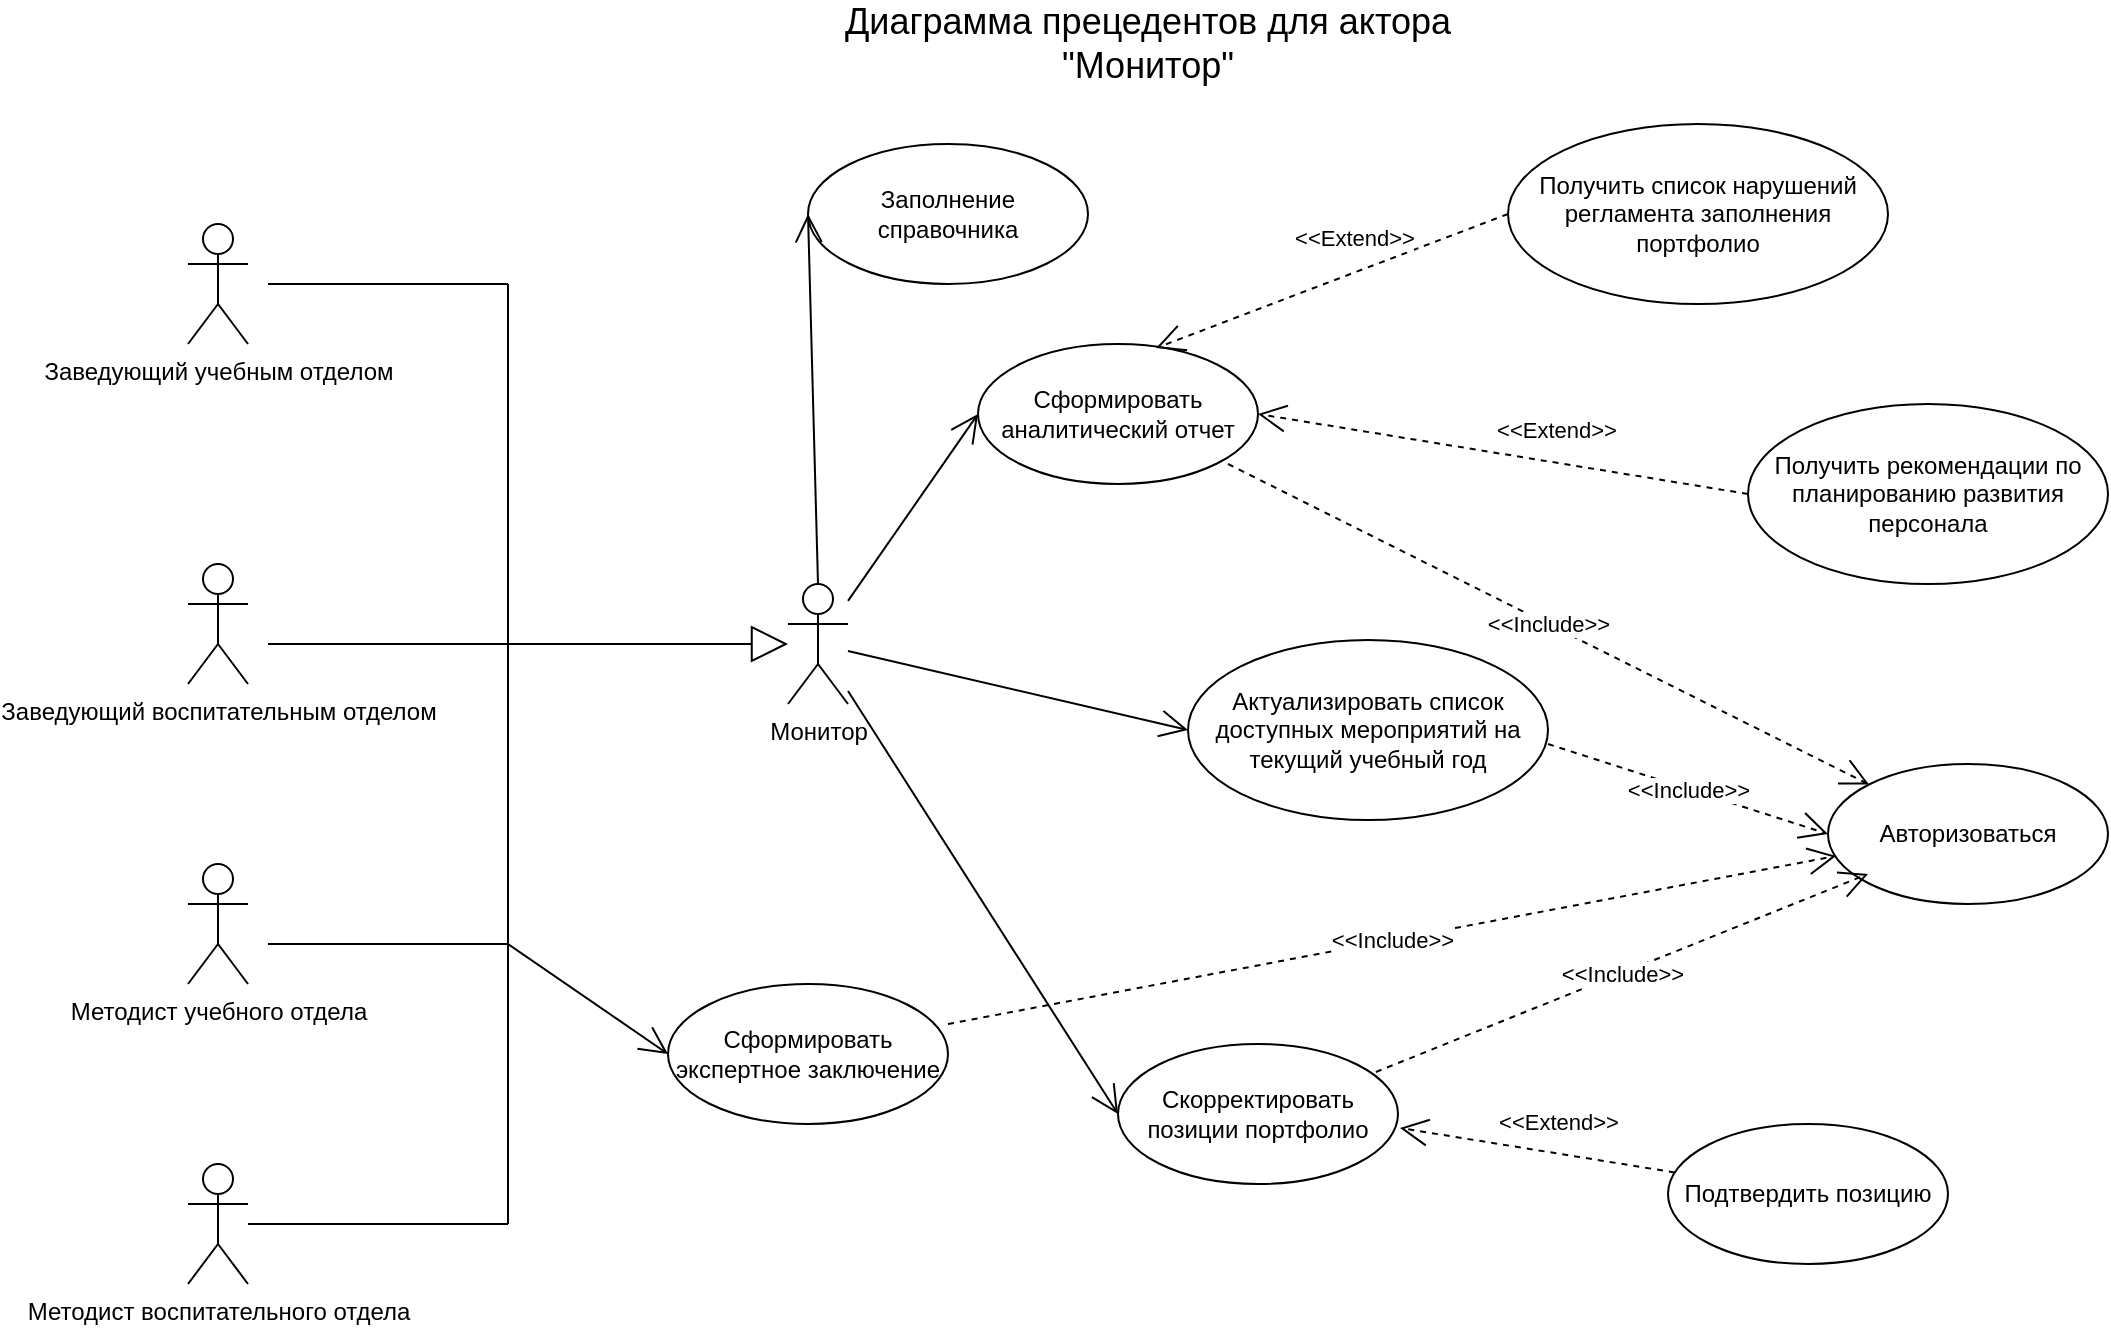 <mxfile version="14.6.6" type="github">
  <diagram name="Page-1" id="e7e014a7-5840-1c2e-5031-d8a46d1fe8dd">
    <mxGraphModel dx="1422" dy="705" grid="1" gridSize="10" guides="1" tooltips="1" connect="1" arrows="1" fold="1" page="1" pageScale="1" pageWidth="1169" pageHeight="826" background="#ffffff" math="0" shadow="0">
      <root>
        <mxCell id="0" />
        <mxCell id="1" parent="0" />
        <mxCell id="51fqMZm762LV_sxxRGNo-41" value="Монитор" style="shape=umlActor;verticalLabelPosition=bottom;verticalAlign=top;html=1;outlineConnect=0;" parent="1" vertex="1">
          <mxGeometry x="420" y="340" width="30" height="60" as="geometry" />
        </mxCell>
        <mxCell id="51fqMZm762LV_sxxRGNo-43" value="Методист учебного отдела" style="shape=umlActor;verticalLabelPosition=bottom;verticalAlign=top;html=1;outlineConnect=0;" parent="1" vertex="1">
          <mxGeometry x="120" y="480" width="30" height="60" as="geometry" />
        </mxCell>
        <mxCell id="51fqMZm762LV_sxxRGNo-44" value="Заведующий воспитательным отделом" style="shape=umlActor;verticalLabelPosition=bottom;verticalAlign=top;html=1;outlineConnect=0;" parent="1" vertex="1">
          <mxGeometry x="120" y="330" width="30" height="60" as="geometry" />
        </mxCell>
        <mxCell id="51fqMZm762LV_sxxRGNo-45" value="Заведующий учебным отделом" style="shape=umlActor;verticalLabelPosition=bottom;verticalAlign=top;html=1;outlineConnect=0;" parent="1" vertex="1">
          <mxGeometry x="120" y="160" width="30" height="60" as="geometry" />
        </mxCell>
        <mxCell id="51fqMZm762LV_sxxRGNo-47" value="Методист воспитательного отдела" style="shape=umlActor;verticalLabelPosition=bottom;verticalAlign=top;html=1;outlineConnect=0;" parent="1" vertex="1">
          <mxGeometry x="120" y="630" width="30" height="60" as="geometry" />
        </mxCell>
        <mxCell id="51fqMZm762LV_sxxRGNo-49" value="" style="endArrow=none;html=1;" parent="1" edge="1">
          <mxGeometry width="50" height="50" relative="1" as="geometry">
            <mxPoint x="280" y="660" as="sourcePoint" />
            <mxPoint x="280" y="190" as="targetPoint" />
          </mxGeometry>
        </mxCell>
        <mxCell id="51fqMZm762LV_sxxRGNo-51" value="" style="endArrow=none;html=1;" parent="1" source="51fqMZm762LV_sxxRGNo-47" edge="1">
          <mxGeometry width="50" height="50" relative="1" as="geometry">
            <mxPoint x="560" y="410" as="sourcePoint" />
            <mxPoint x="280" y="660" as="targetPoint" />
          </mxGeometry>
        </mxCell>
        <mxCell id="51fqMZm762LV_sxxRGNo-52" value="" style="endArrow=none;html=1;" parent="1" edge="1">
          <mxGeometry width="50" height="50" relative="1" as="geometry">
            <mxPoint x="160" y="190" as="sourcePoint" />
            <mxPoint x="280" y="190" as="targetPoint" />
          </mxGeometry>
        </mxCell>
        <mxCell id="51fqMZm762LV_sxxRGNo-53" value="" style="endArrow=none;html=1;" parent="1" edge="1">
          <mxGeometry width="50" height="50" relative="1" as="geometry">
            <mxPoint x="160" y="370" as="sourcePoint" />
            <mxPoint x="280" y="370" as="targetPoint" />
          </mxGeometry>
        </mxCell>
        <mxCell id="51fqMZm762LV_sxxRGNo-54" value="" style="endArrow=none;html=1;" parent="1" edge="1">
          <mxGeometry width="50" height="50" relative="1" as="geometry">
            <mxPoint x="160" y="520" as="sourcePoint" />
            <mxPoint x="280" y="520" as="targetPoint" />
          </mxGeometry>
        </mxCell>
        <mxCell id="51fqMZm762LV_sxxRGNo-55" value="" style="endArrow=block;endSize=16;endFill=0;html=1;" parent="1" target="51fqMZm762LV_sxxRGNo-41" edge="1">
          <mxGeometry y="40" width="160" relative="1" as="geometry">
            <mxPoint x="280" y="370" as="sourcePoint" />
            <mxPoint x="400" y="370" as="targetPoint" />
            <mxPoint as="offset" />
          </mxGeometry>
        </mxCell>
        <mxCell id="51fqMZm762LV_sxxRGNo-56" value="Сформировать экспертное заключение" style="ellipse;whiteSpace=wrap;html=1;" parent="1" vertex="1">
          <mxGeometry x="360" y="540" width="140" height="70" as="geometry" />
        </mxCell>
        <mxCell id="51fqMZm762LV_sxxRGNo-57" value="Сформировать аналитический отчет" style="ellipse;whiteSpace=wrap;html=1;" parent="1" vertex="1">
          <mxGeometry x="515" y="220" width="140" height="70" as="geometry" />
        </mxCell>
        <mxCell id="51fqMZm762LV_sxxRGNo-58" value="Подтвердить позицию" style="ellipse;whiteSpace=wrap;html=1;" parent="1" vertex="1">
          <mxGeometry x="860" y="610" width="140" height="70" as="geometry" />
        </mxCell>
        <mxCell id="51fqMZm762LV_sxxRGNo-59" value="Скорректировать позиции портфолио" style="ellipse;whiteSpace=wrap;html=1;" parent="1" vertex="1">
          <mxGeometry x="585" y="570" width="140" height="70" as="geometry" />
        </mxCell>
        <mxCell id="51fqMZm762LV_sxxRGNo-60" value="&amp;lt;&amp;lt;Extend&amp;gt;&amp;gt;" style="endArrow=open;endSize=12;dashed=1;html=1;entryX=1.007;entryY=0.6;entryDx=0;entryDy=0;entryPerimeter=0;" parent="1" source="51fqMZm762LV_sxxRGNo-58" target="51fqMZm762LV_sxxRGNo-59" edge="1">
          <mxGeometry x="-0.119" y="-16" width="160" relative="1" as="geometry">
            <mxPoint x="500" y="390" as="sourcePoint" />
            <mxPoint x="820" y="380" as="targetPoint" />
            <mxPoint as="offset" />
          </mxGeometry>
        </mxCell>
        <mxCell id="51fqMZm762LV_sxxRGNo-61" value="" style="endArrow=open;endFill=1;endSize=12;html=1;entryX=0;entryY=0.5;entryDx=0;entryDy=0;" parent="1" target="51fqMZm762LV_sxxRGNo-56" edge="1">
          <mxGeometry width="160" relative="1" as="geometry">
            <mxPoint x="280" y="519.999" as="sourcePoint" />
            <mxPoint x="790" y="858.15" as="targetPoint" />
          </mxGeometry>
        </mxCell>
        <mxCell id="51fqMZm762LV_sxxRGNo-62" value="" style="endArrow=open;endFill=1;endSize=12;html=1;entryX=0;entryY=0.5;entryDx=0;entryDy=0;" parent="1" source="51fqMZm762LV_sxxRGNo-41" target="51fqMZm762LV_sxxRGNo-57" edge="1">
          <mxGeometry width="160" relative="1" as="geometry">
            <mxPoint x="450" y="360" as="sourcePoint" />
            <mxPoint x="490.503" y="169.749" as="targetPoint" />
          </mxGeometry>
        </mxCell>
        <mxCell id="51fqMZm762LV_sxxRGNo-63" value="" style="endArrow=open;endFill=1;endSize=12;html=1;entryX=0;entryY=0.5;entryDx=0;entryDy=0;" parent="1" source="51fqMZm762LV_sxxRGNo-41" target="51fqMZm762LV_sxxRGNo-59" edge="1">
          <mxGeometry width="160" relative="1" as="geometry">
            <mxPoint x="461.493" y="360" as="sourcePoint" />
            <mxPoint x="500.503" y="179.749" as="targetPoint" />
          </mxGeometry>
        </mxCell>
        <mxCell id="51fqMZm762LV_sxxRGNo-64" value="Получить список нарушений регламента заполнения портфолио" style="ellipse;whiteSpace=wrap;html=1;" parent="1" vertex="1">
          <mxGeometry x="780" y="110" width="190" height="90" as="geometry" />
        </mxCell>
        <mxCell id="51fqMZm762LV_sxxRGNo-65" value="Получить рекомендации по планированию развития персонала" style="ellipse;whiteSpace=wrap;html=1;" parent="1" vertex="1">
          <mxGeometry x="900" y="250" width="180" height="90" as="geometry" />
        </mxCell>
        <mxCell id="51fqMZm762LV_sxxRGNo-66" value="Актуализировать список доступных мероприятий на текущий учебный год" style="ellipse;whiteSpace=wrap;html=1;" parent="1" vertex="1">
          <mxGeometry x="620" y="368" width="180" height="90" as="geometry" />
        </mxCell>
        <mxCell id="51fqMZm762LV_sxxRGNo-67" value="&amp;lt;&amp;lt;Extend&amp;gt;&amp;gt;" style="endArrow=open;endSize=12;dashed=1;html=1;exitX=0;exitY=0.5;exitDx=0;exitDy=0;entryX=0.636;entryY=0.029;entryDx=0;entryDy=0;entryPerimeter=0;" parent="1" source="51fqMZm762LV_sxxRGNo-64" target="51fqMZm762LV_sxxRGNo-57" edge="1">
          <mxGeometry x="-0.195" y="-16" width="160" relative="1" as="geometry">
            <mxPoint x="490" y="380" as="sourcePoint" />
            <mxPoint x="660" y="390" as="targetPoint" />
            <mxPoint as="offset" />
          </mxGeometry>
        </mxCell>
        <mxCell id="51fqMZm762LV_sxxRGNo-68" value="&amp;lt;&amp;lt;Extend&amp;gt;&amp;gt;" style="endArrow=open;endSize=12;dashed=1;html=1;exitX=0;exitY=0.5;exitDx=0;exitDy=0;entryX=1;entryY=0.5;entryDx=0;entryDy=0;" parent="1" source="51fqMZm762LV_sxxRGNo-65" target="51fqMZm762LV_sxxRGNo-57" edge="1">
          <mxGeometry x="-0.195" y="-16" width="160" relative="1" as="geometry">
            <mxPoint x="790" y="165" as="sourcePoint" />
            <mxPoint x="614.04" y="232.03" as="targetPoint" />
            <mxPoint as="offset" />
          </mxGeometry>
        </mxCell>
        <mxCell id="51fqMZm762LV_sxxRGNo-70" value="" style="endArrow=open;endFill=1;endSize=12;html=1;entryX=0;entryY=0.5;entryDx=0;entryDy=0;" parent="1" source="51fqMZm762LV_sxxRGNo-41" target="51fqMZm762LV_sxxRGNo-66" edge="1">
          <mxGeometry width="160" relative="1" as="geometry">
            <mxPoint x="460" y="358.438" as="sourcePoint" />
            <mxPoint x="525" y="265" as="targetPoint" />
          </mxGeometry>
        </mxCell>
        <mxCell id="fIFGdESY5y7hR5qFMwQY-1" value="&lt;font style=&quot;font-size: 18px&quot;&gt;Диаграмма прецедентов для актора &quot;Монитор&quot;&lt;/font&gt;" style="text;html=1;strokeColor=none;fillColor=none;align=center;verticalAlign=middle;whiteSpace=wrap;rounded=0;" parent="1" vertex="1">
          <mxGeometry x="410" y="60" width="380" height="20" as="geometry" />
        </mxCell>
        <mxCell id="fIFGdESY5y7hR5qFMwQY-5" value="Авторизоваться" style="ellipse;whiteSpace=wrap;html=1;" parent="1" vertex="1">
          <mxGeometry x="940" y="430" width="140" height="70" as="geometry" />
        </mxCell>
        <mxCell id="fIFGdESY5y7hR5qFMwQY-6" value="&amp;lt;&amp;lt;Include&amp;gt;&amp;gt;" style="endArrow=open;endSize=12;dashed=1;html=1;exitX=1;exitY=0.578;exitDx=0;exitDy=0;exitPerimeter=0;entryX=0;entryY=0.5;entryDx=0;entryDy=0;" parent="1" source="51fqMZm762LV_sxxRGNo-66" target="fIFGdESY5y7hR5qFMwQY-5" edge="1">
          <mxGeometry width="160" relative="1" as="geometry">
            <mxPoint x="940" y="563" as="sourcePoint" />
            <mxPoint x="870" y="445" as="targetPoint" />
          </mxGeometry>
        </mxCell>
        <mxCell id="fIFGdESY5y7hR5qFMwQY-7" value="&amp;lt;&amp;lt;Include&amp;gt;&amp;gt;" style="endArrow=open;endSize=12;dashed=1;html=1;exitX=1;exitY=0.578;exitDx=0;exitDy=0;exitPerimeter=0;" parent="1" target="fIFGdESY5y7hR5qFMwQY-5" edge="1">
          <mxGeometry width="160" relative="1" as="geometry">
            <mxPoint x="640" y="280" as="sourcePoint" />
            <mxPoint x="780" y="324.98" as="targetPoint" />
          </mxGeometry>
        </mxCell>
        <mxCell id="fIFGdESY5y7hR5qFMwQY-8" value="&amp;lt;&amp;lt;Include&amp;gt;&amp;gt;" style="endArrow=open;endSize=12;dashed=1;html=1;exitX=0.921;exitY=0.2;exitDx=0;exitDy=0;exitPerimeter=0;entryX=0;entryY=0.5;entryDx=0;entryDy=0;" parent="1" source="51fqMZm762LV_sxxRGNo-59" edge="1">
          <mxGeometry width="160" relative="1" as="geometry">
            <mxPoint x="820" y="440.02" as="sourcePoint" />
            <mxPoint x="960" y="485" as="targetPoint" />
          </mxGeometry>
        </mxCell>
        <mxCell id="fIFGdESY5y7hR5qFMwQY-9" value="&amp;lt;&amp;lt;Include&amp;gt;&amp;gt;" style="endArrow=open;endSize=12;dashed=1;html=1;exitX=1;exitY=0.286;exitDx=0;exitDy=0;exitPerimeter=0;entryX=0.029;entryY=0.657;entryDx=0;entryDy=0;entryPerimeter=0;" parent="1" source="51fqMZm762LV_sxxRGNo-56" target="fIFGdESY5y7hR5qFMwQY-5" edge="1">
          <mxGeometry width="160" relative="1" as="geometry">
            <mxPoint x="830" y="450.02" as="sourcePoint" />
            <mxPoint x="970" y="495" as="targetPoint" />
          </mxGeometry>
        </mxCell>
        <mxCell id="karVFmUnPQfpNJJ2JB7p-1" value="Заполнение справочника" style="ellipse;whiteSpace=wrap;html=1;" vertex="1" parent="1">
          <mxGeometry x="430" y="120" width="140" height="70" as="geometry" />
        </mxCell>
        <mxCell id="karVFmUnPQfpNJJ2JB7p-2" value="" style="endArrow=open;endFill=1;endSize=12;html=1;entryX=0;entryY=0.5;entryDx=0;entryDy=0;exitX=0.5;exitY=0;exitDx=0;exitDy=0;exitPerimeter=0;" edge="1" parent="1" source="51fqMZm762LV_sxxRGNo-41" target="karVFmUnPQfpNJJ2JB7p-1">
          <mxGeometry width="160" relative="1" as="geometry">
            <mxPoint x="500" y="360" as="sourcePoint" />
            <mxPoint x="660" y="360" as="targetPoint" />
          </mxGeometry>
        </mxCell>
      </root>
    </mxGraphModel>
  </diagram>
</mxfile>
